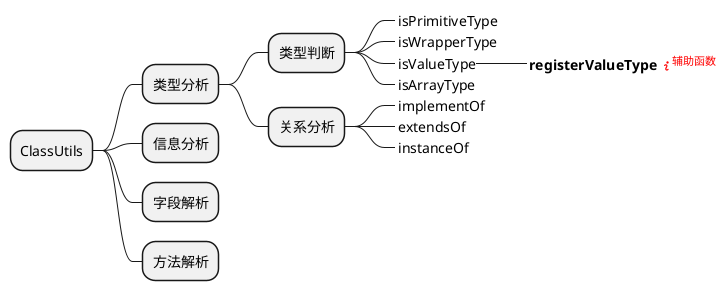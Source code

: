 @startmindmap

* ClassUtils

** 类型分析
*** 类型判断
****_ isPrimitiveType
****_ isWrapperType
****_ isValueType
*****_ <b>registerValueType</b> <font color=red><&info><sup>辅助函数</sup></font>
****_ isArrayType
*** 关系分析
****_ implementOf
****_ extendsOf
****_ instanceOf

** 信息分析

** 字段解析

** 方法解析

@endmindmap